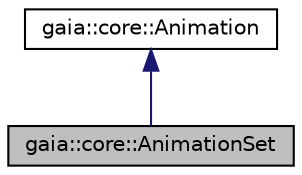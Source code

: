 digraph G
{
  edge [fontname="Helvetica",fontsize="10",labelfontname="Helvetica",labelfontsize="10"];
  node [fontname="Helvetica",fontsize="10",shape=record];
  Node1 [label="gaia::core::AnimationSet",height=0.2,width=0.4,color="black", fillcolor="grey75", style="filled" fontcolor="black"];
  Node2 -> Node1 [dir=back,color="midnightblue",fontsize="10",style="solid",fontname="Helvetica"];
  Node2 [label="gaia::core::Animation",height=0.2,width=0.4,color="black", fillcolor="white", style="filled",URL="$d2/d03/classgaia_1_1core_1_1_animation.html",tooltip="Abstraction for an Animation that can be applied to Widget, Surfaces, or other objects."];
}
